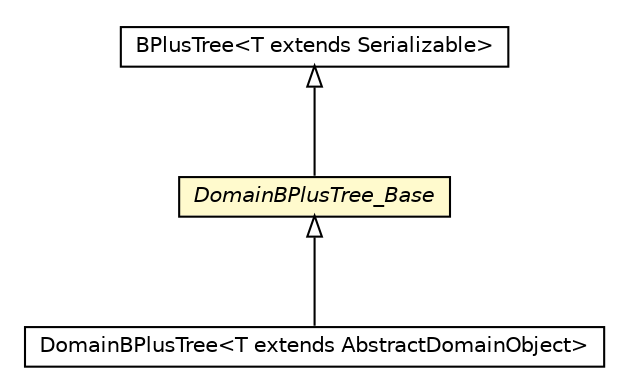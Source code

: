 #!/usr/local/bin/dot
#
# Class diagram 
# Generated by UMLGraph version 5.1 (http://www.umlgraph.org/)
#

digraph G {
	edge [fontname="Helvetica",fontsize=10,labelfontname="Helvetica",labelfontsize=10];
	node [fontname="Helvetica",fontsize=10,shape=plaintext];
	nodesep=0.25;
	ranksep=0.5;
	// pt.ist.fenixframework.adt.bplustree.DomainBPlusTree_Base
	c75620 [label=<<table title="pt.ist.fenixframework.adt.bplustree.DomainBPlusTree_Base" border="0" cellborder="1" cellspacing="0" cellpadding="2" port="p" bgcolor="lemonChiffon" href="./DomainBPlusTree_Base.html">
		<tr><td><table border="0" cellspacing="0" cellpadding="1">
<tr><td align="center" balign="center"><font face="Helvetica-Oblique"> DomainBPlusTree_Base </font></td></tr>
		</table></td></tr>
		</table>>, fontname="Helvetica", fontcolor="black", fontsize=10.0];
	// pt.ist.fenixframework.adt.bplustree.DomainBPlusTree<T extends pt.ist.fenixframework.core.AbstractDomainObject>
	c75621 [label=<<table title="pt.ist.fenixframework.adt.bplustree.DomainBPlusTree" border="0" cellborder="1" cellspacing="0" cellpadding="2" port="p" href="./DomainBPlusTree.html">
		<tr><td><table border="0" cellspacing="0" cellpadding="1">
<tr><td align="center" balign="center"> DomainBPlusTree&lt;T extends AbstractDomainObject&gt; </td></tr>
		</table></td></tr>
		</table>>, fontname="Helvetica", fontcolor="black", fontsize=10.0];
	// pt.ist.fenixframework.adt.bplustree.BPlusTree<T extends java.io.Serializable>
	c75625 [label=<<table title="pt.ist.fenixframework.adt.bplustree.BPlusTree" border="0" cellborder="1" cellspacing="0" cellpadding="2" port="p" href="./BPlusTree.html">
		<tr><td><table border="0" cellspacing="0" cellpadding="1">
<tr><td align="center" balign="center"> BPlusTree&lt;T extends Serializable&gt; </td></tr>
		</table></td></tr>
		</table>>, fontname="Helvetica", fontcolor="black", fontsize=10.0];
	//pt.ist.fenixframework.adt.bplustree.DomainBPlusTree_Base extends pt.ist.fenixframework.adt.bplustree.BPlusTree
	c75625:p -> c75620:p [dir=back,arrowtail=empty];
	//pt.ist.fenixframework.adt.bplustree.DomainBPlusTree<T extends pt.ist.fenixframework.core.AbstractDomainObject> extends pt.ist.fenixframework.adt.bplustree.DomainBPlusTree_Base
	c75620:p -> c75621:p [dir=back,arrowtail=empty];
}

